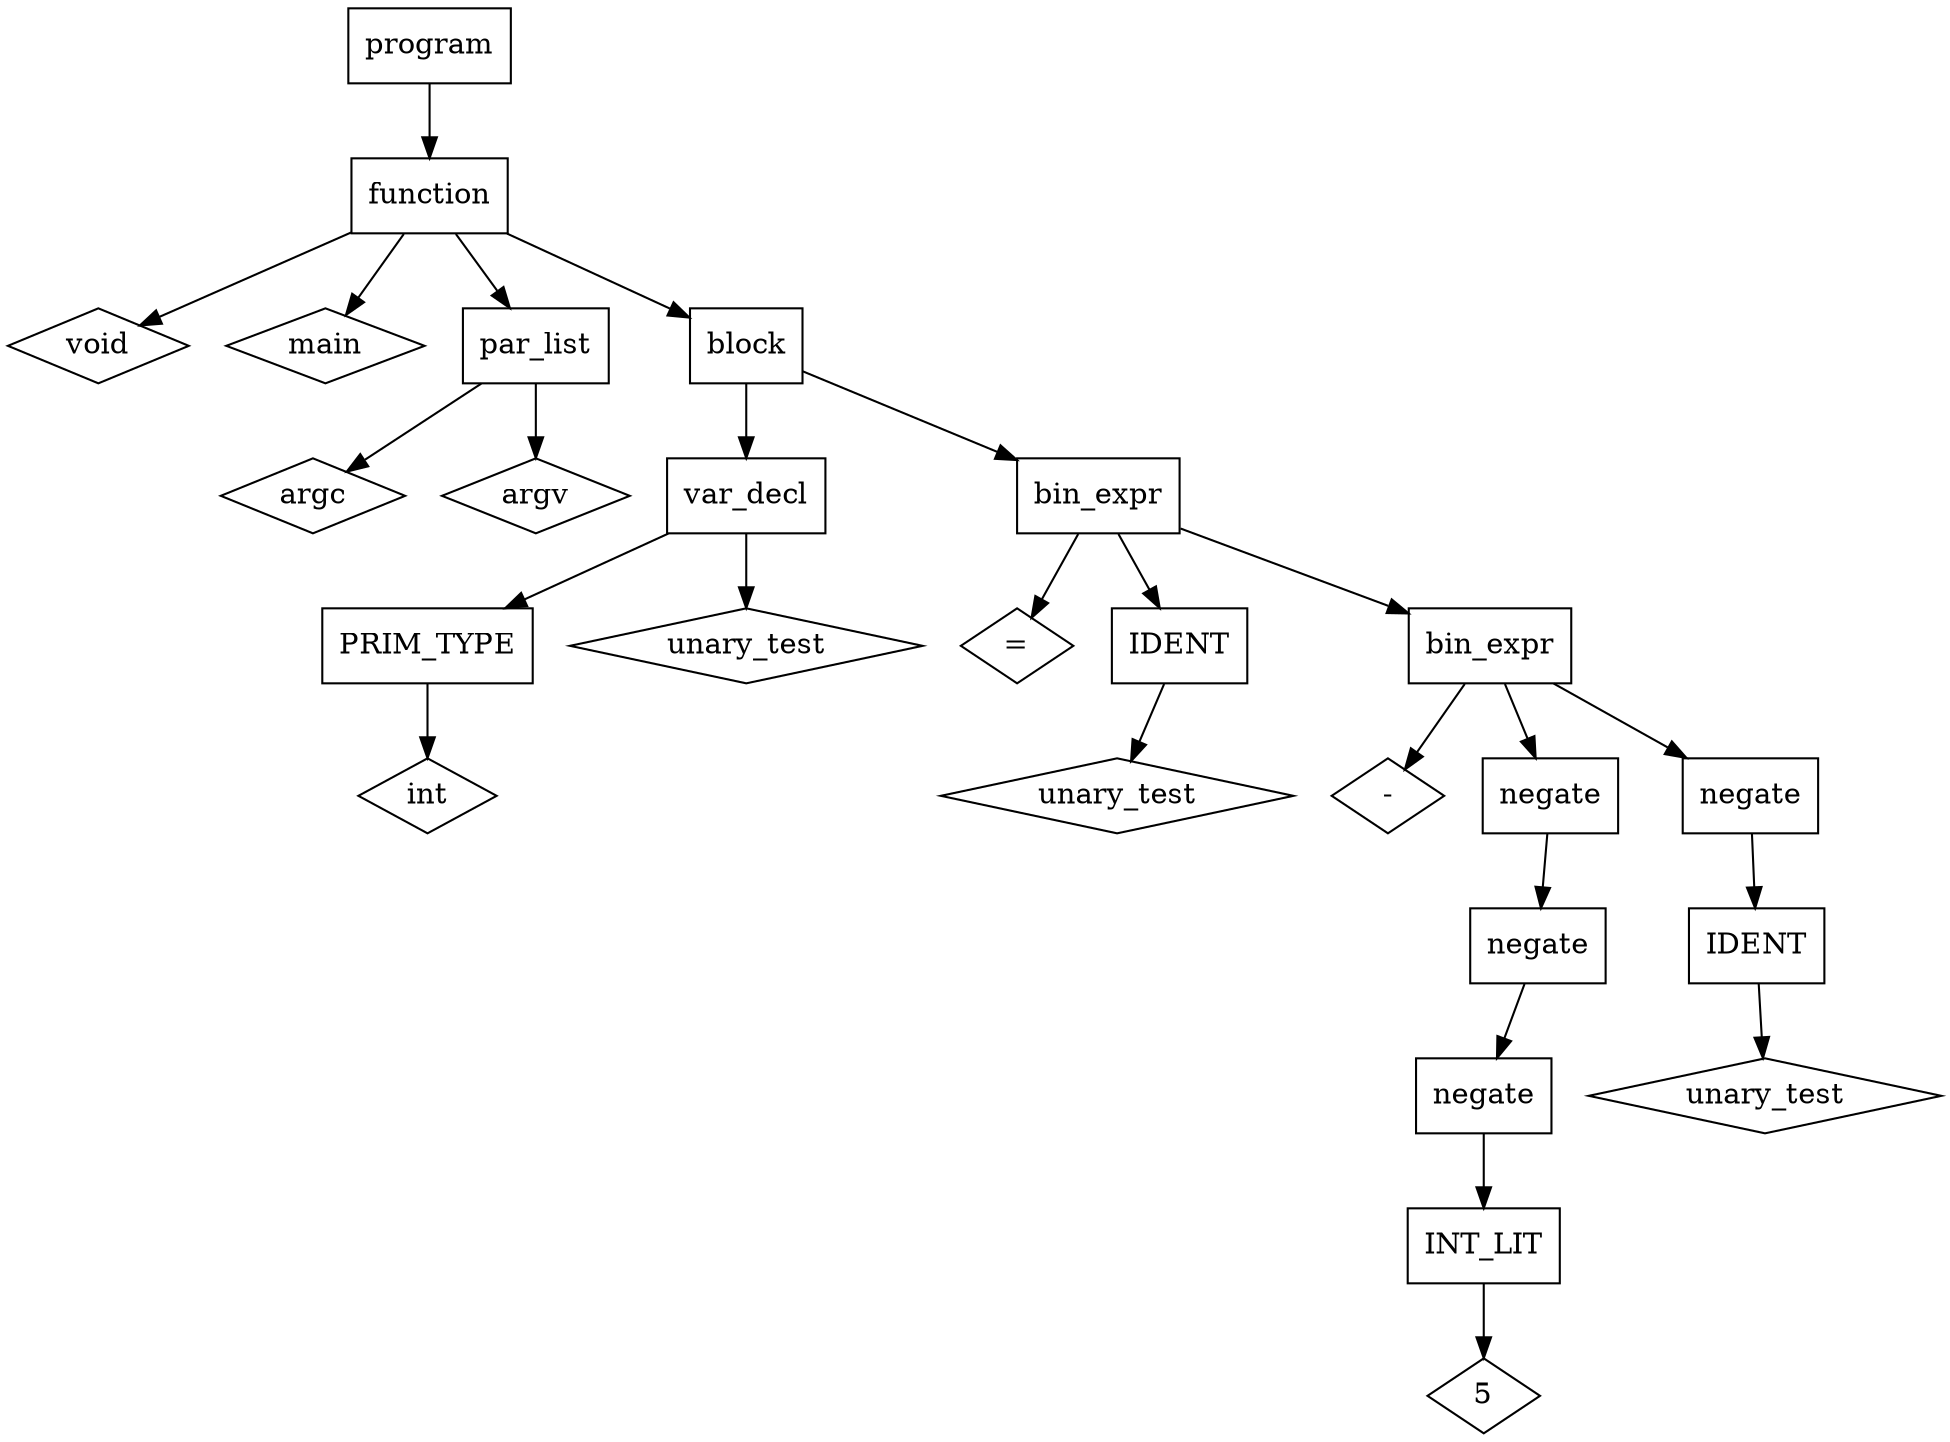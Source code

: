 digraph parse_tree {
    node [shape = box];
    node0 [label = "program"]
    node0 -> node1
    node1 [label = "function"]
    node1 -> node2
    node1 -> node3
    node1 -> node4
    node1 -> node5
    node2 [label = "void", shape = "diamond"]
    node3 [label = "main", shape = "diamond"]
    node4 [label = "par_list"]
    node4 -> node6
    node4 -> node7
    node6 [label = "argc", shape = "diamond"]
    node7 [label = "argv", shape = "diamond"]
    node5 [label = "block"]
    node5 -> node8
    node5 -> node9
    node8 [label = "var_decl"]
    node8 -> node10
    node8 -> node11
    node10 [label = "PRIM_TYPE"]
    node10 -> node12
    node12 [label = "int", shape = "diamond"]
    node11 [label = "unary_test", shape = "diamond"]
    node9 [label = "bin_expr"]
    node9 -> node13
    node9 -> node14
    node9 -> node15
    node13 [label = "=", shape = "diamond"]
    node14 [label = "IDENT"]
    node14 -> node16
    node16 [label = "unary_test", shape = "diamond"]
    node15 [label = "bin_expr"]
    node15 -> node17
    node15 -> node18
    node15 -> node19
    node17 [label = "-", shape = "diamond"]
    node18 [label = "negate"]
    node18 -> node20
    node20 [label = "negate"]
    node20 -> node21
    node21 [label = "negate"]
    node21 -> node22
    node22 [label = "INT_LIT"]
    node22 -> node23
    node23 [label = "5", shape = "diamond"]
    node19 [label = "negate"]
    node19 -> node24
    node24 [label = "IDENT"]
    node24 -> node25
    node25 [label = "unary_test", shape = "diamond"]
}
